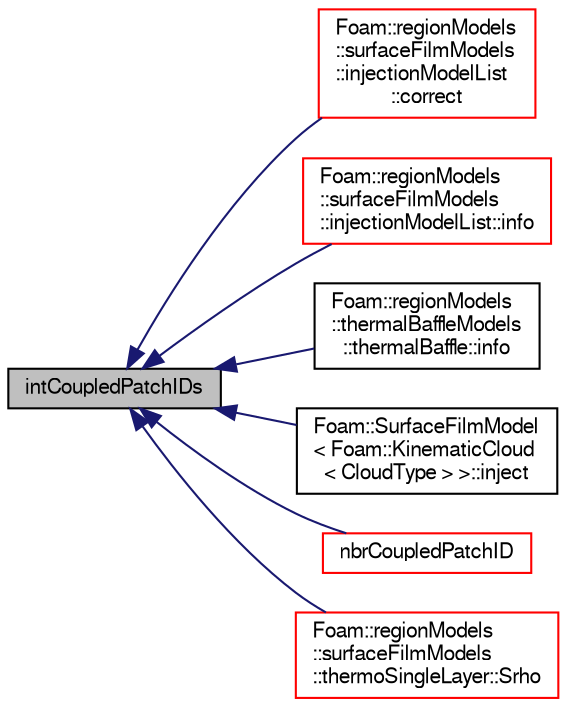 digraph "intCoupledPatchIDs"
{
  bgcolor="transparent";
  edge [fontname="FreeSans",fontsize="10",labelfontname="FreeSans",labelfontsize="10"];
  node [fontname="FreeSans",fontsize="10",shape=record];
  rankdir="LR";
  Node912 [label="intCoupledPatchIDs",height=0.2,width=0.4,color="black", fillcolor="grey75", style="filled", fontcolor="black"];
  Node912 -> Node913 [dir="back",color="midnightblue",fontsize="10",style="solid",fontname="FreeSans"];
  Node913 [label="Foam::regionModels\l::surfaceFilmModels\l::injectionModelList\l::correct",height=0.2,width=0.4,color="red",URL="$a29106.html#ade7ea803eec5a45713b517ac8a73dcbe",tooltip="Correct. "];
  Node912 -> Node919 [dir="back",color="midnightblue",fontsize="10",style="solid",fontname="FreeSans"];
  Node919 [label="Foam::regionModels\l::surfaceFilmModels\l::injectionModelList::info",height=0.2,width=0.4,color="red",URL="$a29106.html#a535c2aef67becff77ed292ab0eceb44c",tooltip="Provide some info. "];
  Node912 -> Node922 [dir="back",color="midnightblue",fontsize="10",style="solid",fontname="FreeSans"];
  Node922 [label="Foam::regionModels\l::thermalBaffleModels\l::thermalBaffle::info",height=0.2,width=0.4,color="black",URL="$a29194.html#ac1b66fe77173de9e5e8542b2823d6071",tooltip="Provide some feedback. "];
  Node912 -> Node923 [dir="back",color="midnightblue",fontsize="10",style="solid",fontname="FreeSans"];
  Node923 [label="Foam::SurfaceFilmModel\l\< Foam::KinematicCloud\l\< CloudType \> \>::inject",height=0.2,width=0.4,color="black",URL="$a23778.html#ad56021712258ad92961ed1dcb0941870",tooltip="Inject parcels into the cloud. "];
  Node912 -> Node924 [dir="back",color="midnightblue",fontsize="10",style="solid",fontname="FreeSans"];
  Node924 [label="nbrCoupledPatchID",height=0.2,width=0.4,color="red",URL="$a28998.html#a815489a8e5ceebec990123eab576d2ef",tooltip="Return the coupled patch ID paired with coupled patch. "];
  Node912 -> Node929 [dir="back",color="midnightblue",fontsize="10",style="solid",fontname="FreeSans"];
  Node929 [label="Foam::regionModels\l::surfaceFilmModels\l::thermoSingleLayer::Srho",height=0.2,width=0.4,color="red",URL="$a29182.html#a0fd34d9be91b7ae55aec9d00e630b9b6",tooltip="Return total mass source - Eulerian phase only. "];
}
